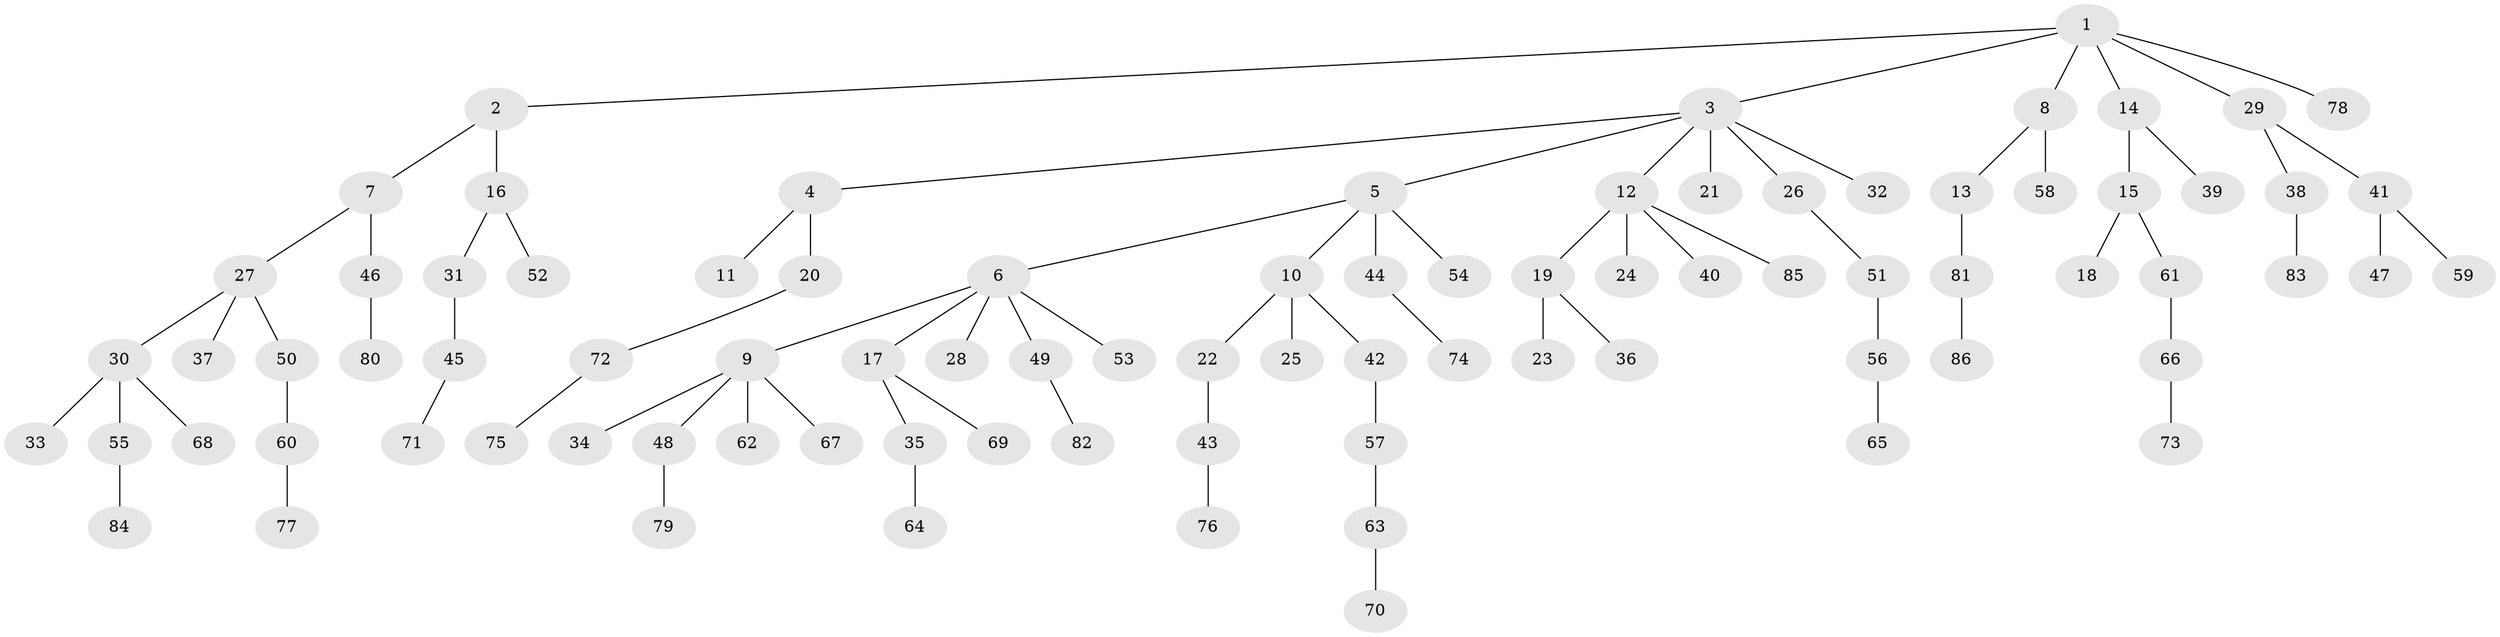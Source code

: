 // coarse degree distribution, {20: 0.037037037037037035, 1: 0.8148148148148148, 4: 0.037037037037037035, 2: 0.1111111111111111}
// Generated by graph-tools (version 1.1) at 2025/19/03/04/25 18:19:19]
// undirected, 86 vertices, 85 edges
graph export_dot {
graph [start="1"]
  node [color=gray90,style=filled];
  1;
  2;
  3;
  4;
  5;
  6;
  7;
  8;
  9;
  10;
  11;
  12;
  13;
  14;
  15;
  16;
  17;
  18;
  19;
  20;
  21;
  22;
  23;
  24;
  25;
  26;
  27;
  28;
  29;
  30;
  31;
  32;
  33;
  34;
  35;
  36;
  37;
  38;
  39;
  40;
  41;
  42;
  43;
  44;
  45;
  46;
  47;
  48;
  49;
  50;
  51;
  52;
  53;
  54;
  55;
  56;
  57;
  58;
  59;
  60;
  61;
  62;
  63;
  64;
  65;
  66;
  67;
  68;
  69;
  70;
  71;
  72;
  73;
  74;
  75;
  76;
  77;
  78;
  79;
  80;
  81;
  82;
  83;
  84;
  85;
  86;
  1 -- 2;
  1 -- 3;
  1 -- 8;
  1 -- 14;
  1 -- 29;
  1 -- 78;
  2 -- 7;
  2 -- 16;
  3 -- 4;
  3 -- 5;
  3 -- 12;
  3 -- 21;
  3 -- 26;
  3 -- 32;
  4 -- 11;
  4 -- 20;
  5 -- 6;
  5 -- 10;
  5 -- 44;
  5 -- 54;
  6 -- 9;
  6 -- 17;
  6 -- 28;
  6 -- 49;
  6 -- 53;
  7 -- 27;
  7 -- 46;
  8 -- 13;
  8 -- 58;
  9 -- 34;
  9 -- 48;
  9 -- 62;
  9 -- 67;
  10 -- 22;
  10 -- 25;
  10 -- 42;
  12 -- 19;
  12 -- 24;
  12 -- 40;
  12 -- 85;
  13 -- 81;
  14 -- 15;
  14 -- 39;
  15 -- 18;
  15 -- 61;
  16 -- 31;
  16 -- 52;
  17 -- 35;
  17 -- 69;
  19 -- 23;
  19 -- 36;
  20 -- 72;
  22 -- 43;
  26 -- 51;
  27 -- 30;
  27 -- 37;
  27 -- 50;
  29 -- 38;
  29 -- 41;
  30 -- 33;
  30 -- 55;
  30 -- 68;
  31 -- 45;
  35 -- 64;
  38 -- 83;
  41 -- 47;
  41 -- 59;
  42 -- 57;
  43 -- 76;
  44 -- 74;
  45 -- 71;
  46 -- 80;
  48 -- 79;
  49 -- 82;
  50 -- 60;
  51 -- 56;
  55 -- 84;
  56 -- 65;
  57 -- 63;
  60 -- 77;
  61 -- 66;
  63 -- 70;
  66 -- 73;
  72 -- 75;
  81 -- 86;
}
